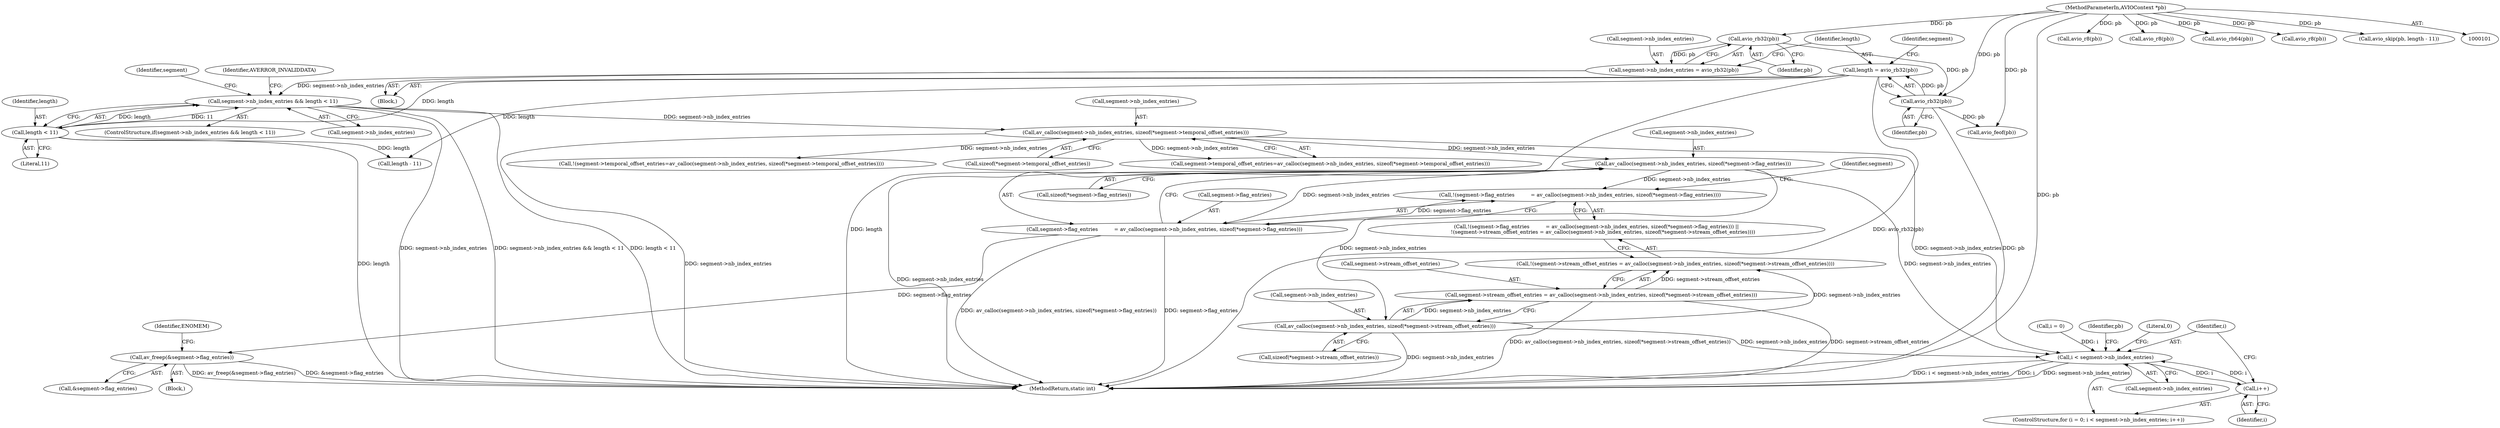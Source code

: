 digraph "0_FFmpeg_900f39692ca0337a98a7cf047e4e2611071810c2@API" {
"1000149" [label="(Call,av_calloc(segment->nb_index_entries, sizeof(*segment->flag_entries)))"];
"1000134" [label="(Call,av_calloc(segment->nb_index_entries, sizeof(*segment->temporal_offset_entries)))"];
"1000118" [label="(Call,segment->nb_index_entries && length < 11)"];
"1000107" [label="(Call,segment->nb_index_entries = avio_rb32(pb))"];
"1000111" [label="(Call,avio_rb32(pb))"];
"1000102" [label="(MethodParameterIn,AVIOContext *pb)"];
"1000122" [label="(Call,length < 11)"];
"1000113" [label="(Call,length = avio_rb32(pb))"];
"1000115" [label="(Call,avio_rb32(pb))"];
"1000144" [label="(Call,!(segment->flag_entries          = av_calloc(segment->nb_index_entries, sizeof(*segment->flag_entries))))"];
"1000145" [label="(Call,segment->flag_entries          = av_calloc(segment->nb_index_entries, sizeof(*segment->flag_entries)))"];
"1000178" [label="(Call,av_freep(&segment->flag_entries))"];
"1000163" [label="(Call,av_calloc(segment->nb_index_entries, sizeof(*segment->stream_offset_entries)))"];
"1000158" [label="(Call,!(segment->stream_offset_entries = av_calloc(segment->nb_index_entries, sizeof(*segment->stream_offset_entries))))"];
"1000159" [label="(Call,segment->stream_offset_entries = av_calloc(segment->nb_index_entries, sizeof(*segment->stream_offset_entries)))"];
"1000190" [label="(Call,i < segment->nb_index_entries)"];
"1000195" [label="(Call,i++)"];
"1000108" [label="(Call,segment->nb_index_entries)"];
"1000116" [label="(Identifier,pb)"];
"1000130" [label="(Call,segment->temporal_offset_entries=av_calloc(segment->nb_index_entries, sizeof(*segment->temporal_offset_entries)))"];
"1000111" [label="(Call,avio_rb32(pb))"];
"1000117" [label="(ControlStructure,if(segment->nb_index_entries && length < 11))"];
"1000138" [label="(Call,sizeof(*segment->temporal_offset_entries))"];
"1000102" [label="(MethodParameterIn,AVIOContext *pb)"];
"1000219" [label="(Call,avio_r8(pb))"];
"1000145" [label="(Call,segment->flag_entries          = av_calloc(segment->nb_index_entries, sizeof(*segment->flag_entries)))"];
"1000199" [label="(Call,avio_feof(pb))"];
"1000163" [label="(Call,av_calloc(segment->nb_index_entries, sizeof(*segment->stream_offset_entries)))"];
"1000179" [label="(Call,&segment->flag_entries)"];
"1000235" [label="(Literal,0)"];
"1000114" [label="(Identifier,length)"];
"1000167" [label="(Call,sizeof(*segment->stream_offset_entries))"];
"1000120" [label="(Identifier,segment)"];
"1000115" [label="(Call,avio_rb32(pb))"];
"1000144" [label="(Call,!(segment->flag_entries          = av_calloc(segment->nb_index_entries, sizeof(*segment->flag_entries))))"];
"1000196" [label="(Identifier,i)"];
"1000119" [label="(Call,segment->nb_index_entries)"];
"1000236" [label="(MethodReturn,static int)"];
"1000124" [label="(Literal,11)"];
"1000118" [label="(Call,segment->nb_index_entries && length < 11)"];
"1000113" [label="(Call,length = avio_rb32(pb))"];
"1000178" [label="(Call,av_freep(&segment->flag_entries))"];
"1000135" [label="(Call,segment->nb_index_entries)"];
"1000191" [label="(Identifier,i)"];
"1000129" [label="(Call,!(segment->temporal_offset_entries=av_calloc(segment->nb_index_entries, sizeof(*segment->temporal_offset_entries))))"];
"1000190" [label="(Call,i < segment->nb_index_entries)"];
"1000123" [label="(Identifier,length)"];
"1000186" [label="(ControlStructure,for (i = 0; i < segment->nb_index_entries; i++))"];
"1000187" [label="(Call,i = 0)"];
"1000150" [label="(Call,segment->nb_index_entries)"];
"1000211" [label="(Call,avio_r8(pb))"];
"1000112" [label="(Identifier,pb)"];
"1000227" [label="(Call,avio_rb64(pb))"];
"1000200" [label="(Identifier,pb)"];
"1000159" [label="(Call,segment->stream_offset_entries = av_calloc(segment->nb_index_entries, sizeof(*segment->stream_offset_entries)))"];
"1000149" [label="(Call,av_calloc(segment->nb_index_entries, sizeof(*segment->flag_entries)))"];
"1000231" [label="(Call,length - 11)"];
"1000172" [label="(Block,)"];
"1000161" [label="(Identifier,segment)"];
"1000192" [label="(Call,segment->nb_index_entries)"];
"1000158" [label="(Call,!(segment->stream_offset_entries = av_calloc(segment->nb_index_entries, sizeof(*segment->stream_offset_entries))))"];
"1000195" [label="(Call,i++)"];
"1000107" [label="(Call,segment->nb_index_entries = avio_rb32(pb))"];
"1000185" [label="(Identifier,ENOMEM)"];
"1000134" [label="(Call,av_calloc(segment->nb_index_entries, sizeof(*segment->temporal_offset_entries)))"];
"1000209" [label="(Call,avio_r8(pb))"];
"1000122" [label="(Call,length < 11)"];
"1000164" [label="(Call,segment->nb_index_entries)"];
"1000143" [label="(Call,!(segment->flag_entries          = av_calloc(segment->nb_index_entries, sizeof(*segment->flag_entries))) ||\n        !(segment->stream_offset_entries = av_calloc(segment->nb_index_entries, sizeof(*segment->stream_offset_entries))))"];
"1000160" [label="(Call,segment->stream_offset_entries)"];
"1000126" [label="(Identifier,AVERROR_INVALIDDATA)"];
"1000104" [label="(Block,)"];
"1000132" [label="(Identifier,segment)"];
"1000146" [label="(Call,segment->flag_entries)"];
"1000229" [label="(Call,avio_skip(pb, length - 11))"];
"1000153" [label="(Call,sizeof(*segment->flag_entries))"];
"1000149" -> "1000145"  [label="AST: "];
"1000149" -> "1000153"  [label="CFG: "];
"1000150" -> "1000149"  [label="AST: "];
"1000153" -> "1000149"  [label="AST: "];
"1000145" -> "1000149"  [label="CFG: "];
"1000149" -> "1000236"  [label="DDG: segment->nb_index_entries"];
"1000149" -> "1000144"  [label="DDG: segment->nb_index_entries"];
"1000149" -> "1000145"  [label="DDG: segment->nb_index_entries"];
"1000134" -> "1000149"  [label="DDG: segment->nb_index_entries"];
"1000149" -> "1000163"  [label="DDG: segment->nb_index_entries"];
"1000149" -> "1000190"  [label="DDG: segment->nb_index_entries"];
"1000134" -> "1000130"  [label="AST: "];
"1000134" -> "1000138"  [label="CFG: "];
"1000135" -> "1000134"  [label="AST: "];
"1000138" -> "1000134"  [label="AST: "];
"1000130" -> "1000134"  [label="CFG: "];
"1000134" -> "1000236"  [label="DDG: segment->nb_index_entries"];
"1000134" -> "1000129"  [label="DDG: segment->nb_index_entries"];
"1000134" -> "1000130"  [label="DDG: segment->nb_index_entries"];
"1000118" -> "1000134"  [label="DDG: segment->nb_index_entries"];
"1000134" -> "1000190"  [label="DDG: segment->nb_index_entries"];
"1000118" -> "1000117"  [label="AST: "];
"1000118" -> "1000119"  [label="CFG: "];
"1000118" -> "1000122"  [label="CFG: "];
"1000119" -> "1000118"  [label="AST: "];
"1000122" -> "1000118"  [label="AST: "];
"1000126" -> "1000118"  [label="CFG: "];
"1000132" -> "1000118"  [label="CFG: "];
"1000118" -> "1000236"  [label="DDG: segment->nb_index_entries"];
"1000118" -> "1000236"  [label="DDG: segment->nb_index_entries && length < 11"];
"1000118" -> "1000236"  [label="DDG: length < 11"];
"1000107" -> "1000118"  [label="DDG: segment->nb_index_entries"];
"1000122" -> "1000118"  [label="DDG: length"];
"1000122" -> "1000118"  [label="DDG: 11"];
"1000107" -> "1000104"  [label="AST: "];
"1000107" -> "1000111"  [label="CFG: "];
"1000108" -> "1000107"  [label="AST: "];
"1000111" -> "1000107"  [label="AST: "];
"1000114" -> "1000107"  [label="CFG: "];
"1000111" -> "1000107"  [label="DDG: pb"];
"1000111" -> "1000112"  [label="CFG: "];
"1000112" -> "1000111"  [label="AST: "];
"1000102" -> "1000111"  [label="DDG: pb"];
"1000111" -> "1000115"  [label="DDG: pb"];
"1000102" -> "1000101"  [label="AST: "];
"1000102" -> "1000236"  [label="DDG: pb"];
"1000102" -> "1000115"  [label="DDG: pb"];
"1000102" -> "1000199"  [label="DDG: pb"];
"1000102" -> "1000209"  [label="DDG: pb"];
"1000102" -> "1000211"  [label="DDG: pb"];
"1000102" -> "1000219"  [label="DDG: pb"];
"1000102" -> "1000227"  [label="DDG: pb"];
"1000102" -> "1000229"  [label="DDG: pb"];
"1000122" -> "1000124"  [label="CFG: "];
"1000123" -> "1000122"  [label="AST: "];
"1000124" -> "1000122"  [label="AST: "];
"1000122" -> "1000236"  [label="DDG: length"];
"1000113" -> "1000122"  [label="DDG: length"];
"1000122" -> "1000231"  [label="DDG: length"];
"1000113" -> "1000104"  [label="AST: "];
"1000113" -> "1000115"  [label="CFG: "];
"1000114" -> "1000113"  [label="AST: "];
"1000115" -> "1000113"  [label="AST: "];
"1000120" -> "1000113"  [label="CFG: "];
"1000113" -> "1000236"  [label="DDG: length"];
"1000113" -> "1000236"  [label="DDG: avio_rb32(pb)"];
"1000115" -> "1000113"  [label="DDG: pb"];
"1000113" -> "1000231"  [label="DDG: length"];
"1000115" -> "1000116"  [label="CFG: "];
"1000116" -> "1000115"  [label="AST: "];
"1000115" -> "1000236"  [label="DDG: pb"];
"1000115" -> "1000199"  [label="DDG: pb"];
"1000144" -> "1000143"  [label="AST: "];
"1000144" -> "1000145"  [label="CFG: "];
"1000145" -> "1000144"  [label="AST: "];
"1000161" -> "1000144"  [label="CFG: "];
"1000143" -> "1000144"  [label="CFG: "];
"1000145" -> "1000144"  [label="DDG: segment->flag_entries"];
"1000146" -> "1000145"  [label="AST: "];
"1000145" -> "1000236"  [label="DDG: av_calloc(segment->nb_index_entries, sizeof(*segment->flag_entries))"];
"1000145" -> "1000236"  [label="DDG: segment->flag_entries"];
"1000145" -> "1000178"  [label="DDG: segment->flag_entries"];
"1000178" -> "1000172"  [label="AST: "];
"1000178" -> "1000179"  [label="CFG: "];
"1000179" -> "1000178"  [label="AST: "];
"1000185" -> "1000178"  [label="CFG: "];
"1000178" -> "1000236"  [label="DDG: &segment->flag_entries"];
"1000178" -> "1000236"  [label="DDG: av_freep(&segment->flag_entries)"];
"1000163" -> "1000159"  [label="AST: "];
"1000163" -> "1000167"  [label="CFG: "];
"1000164" -> "1000163"  [label="AST: "];
"1000167" -> "1000163"  [label="AST: "];
"1000159" -> "1000163"  [label="CFG: "];
"1000163" -> "1000236"  [label="DDG: segment->nb_index_entries"];
"1000163" -> "1000158"  [label="DDG: segment->nb_index_entries"];
"1000163" -> "1000159"  [label="DDG: segment->nb_index_entries"];
"1000163" -> "1000190"  [label="DDG: segment->nb_index_entries"];
"1000158" -> "1000143"  [label="AST: "];
"1000158" -> "1000159"  [label="CFG: "];
"1000159" -> "1000158"  [label="AST: "];
"1000143" -> "1000158"  [label="CFG: "];
"1000159" -> "1000158"  [label="DDG: segment->stream_offset_entries"];
"1000160" -> "1000159"  [label="AST: "];
"1000159" -> "1000236"  [label="DDG: segment->stream_offset_entries"];
"1000159" -> "1000236"  [label="DDG: av_calloc(segment->nb_index_entries, sizeof(*segment->stream_offset_entries))"];
"1000190" -> "1000186"  [label="AST: "];
"1000190" -> "1000192"  [label="CFG: "];
"1000191" -> "1000190"  [label="AST: "];
"1000192" -> "1000190"  [label="AST: "];
"1000200" -> "1000190"  [label="CFG: "];
"1000235" -> "1000190"  [label="CFG: "];
"1000190" -> "1000236"  [label="DDG: i < segment->nb_index_entries"];
"1000190" -> "1000236"  [label="DDG: i"];
"1000190" -> "1000236"  [label="DDG: segment->nb_index_entries"];
"1000187" -> "1000190"  [label="DDG: i"];
"1000195" -> "1000190"  [label="DDG: i"];
"1000190" -> "1000195"  [label="DDG: i"];
"1000195" -> "1000186"  [label="AST: "];
"1000195" -> "1000196"  [label="CFG: "];
"1000196" -> "1000195"  [label="AST: "];
"1000191" -> "1000195"  [label="CFG: "];
}
